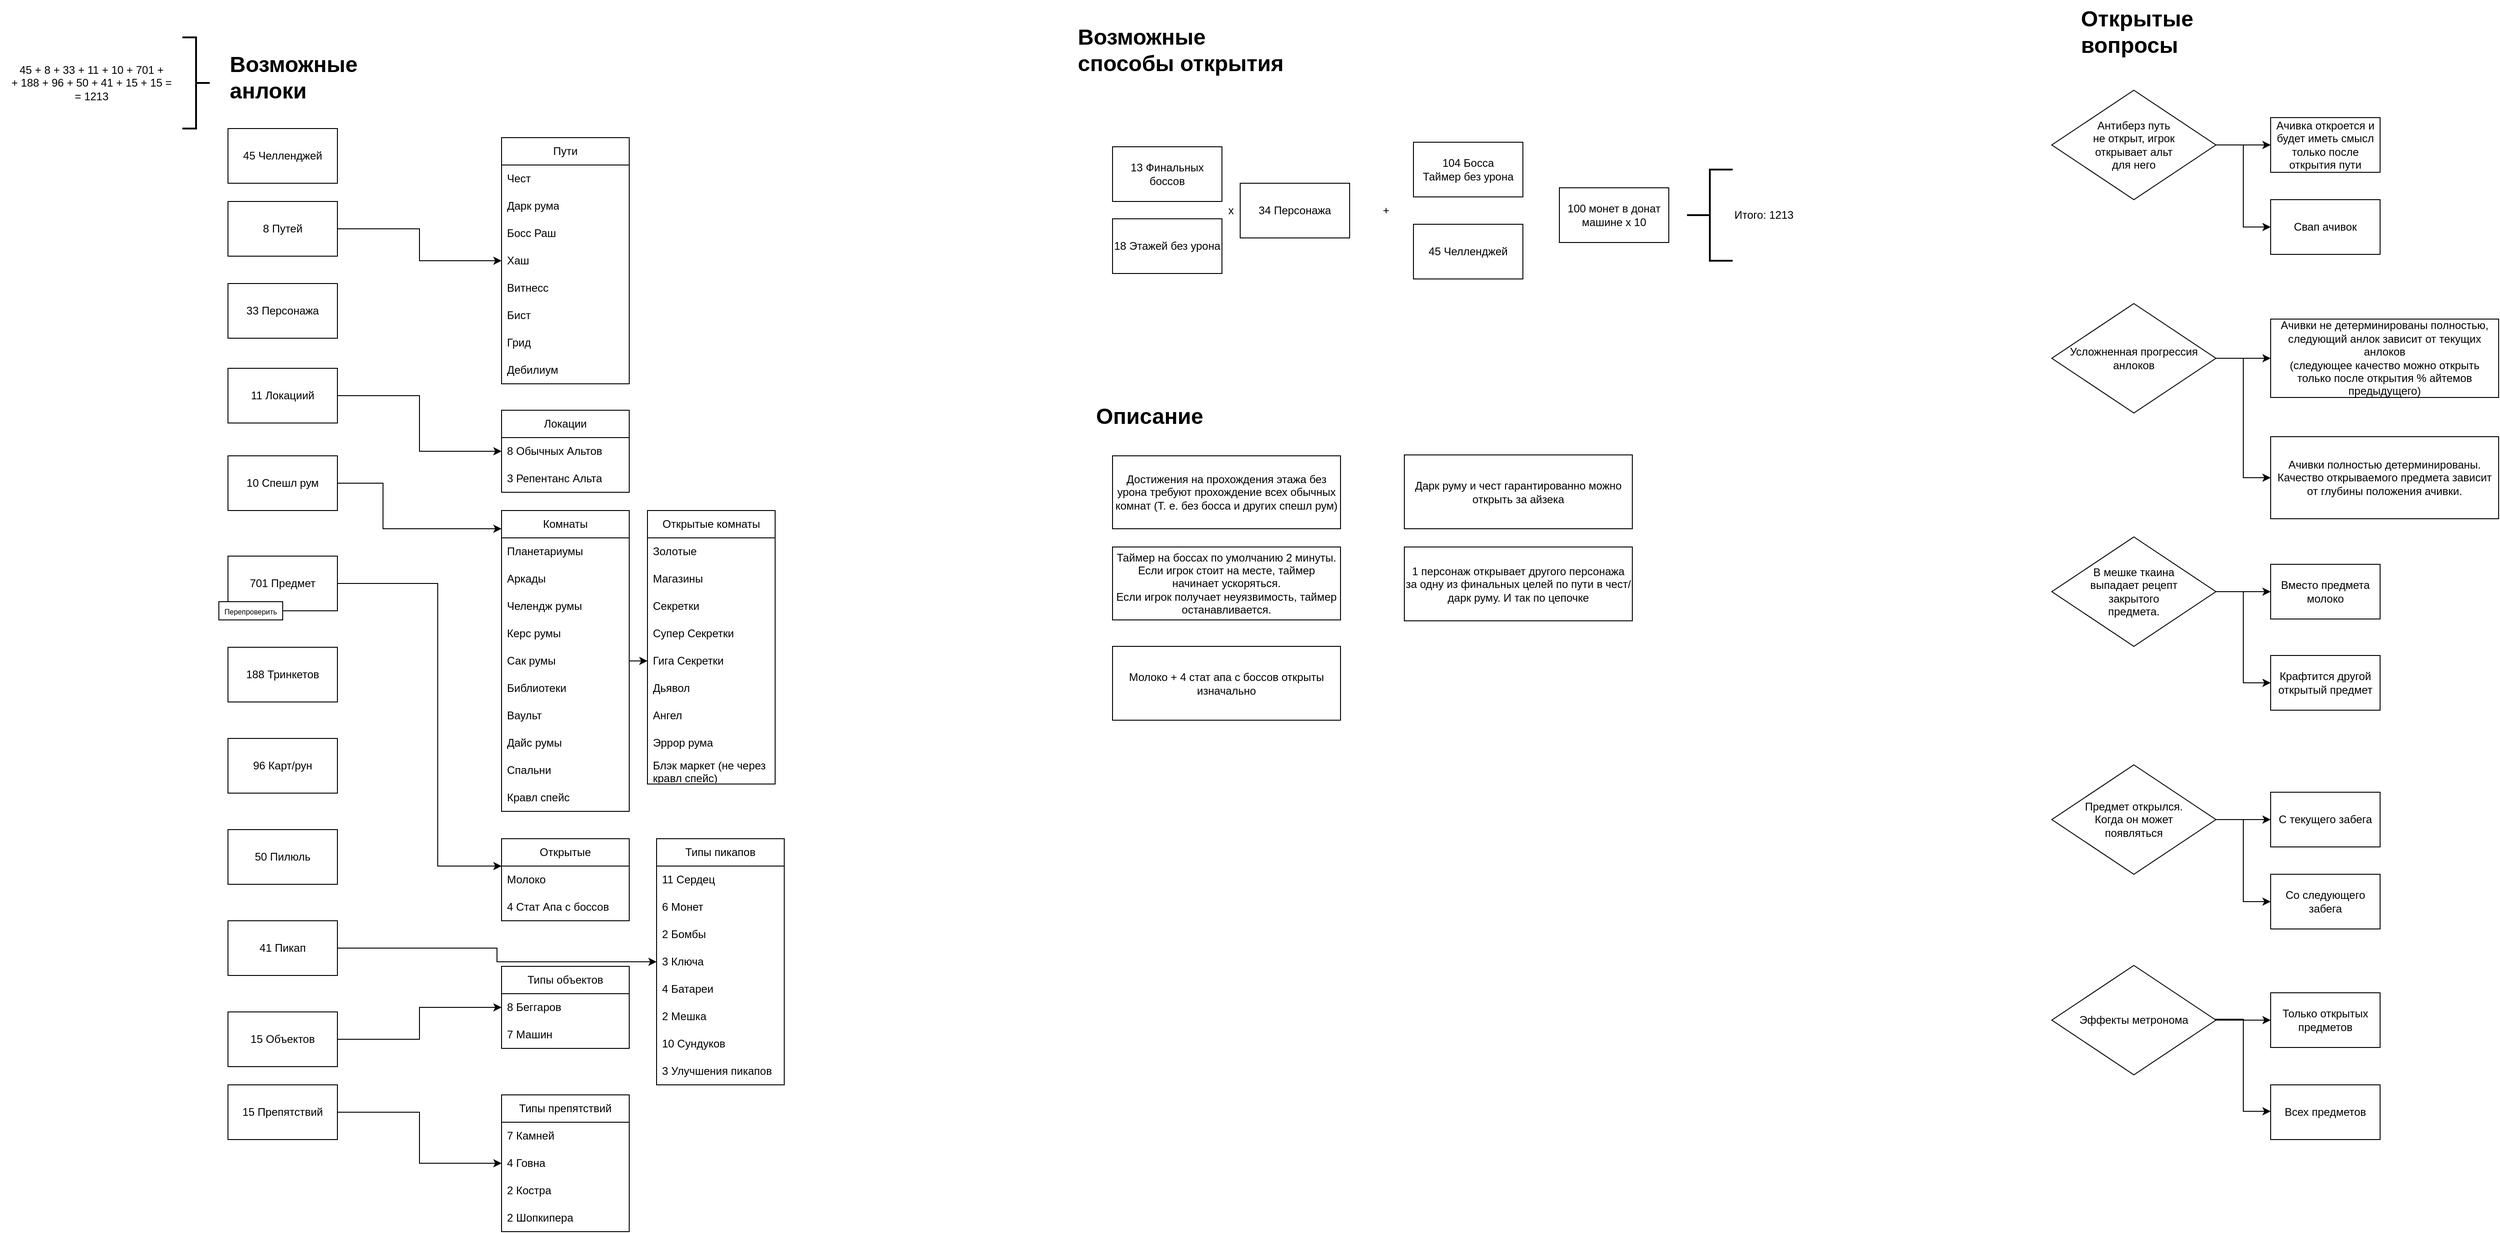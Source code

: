 <mxfile version="24.7.17">
  <diagram name="Страница — 1" id="jC4Sw3wV_JuoVrFF8j-P">
    <mxGraphModel dx="1579" dy="1068" grid="1" gridSize="10" guides="1" tooltips="1" connect="1" arrows="1" fold="1" page="1" pageScale="1" pageWidth="1169" pageHeight="827" math="0" shadow="0">
      <root>
        <mxCell id="0" />
        <mxCell id="1" parent="0" />
        <mxCell id="xxdJFJJsGSpilDP2c3m9-3" value="&lt;h1 style=&quot;margin-top: 0px;&quot;&gt;Возможные анлоки&lt;/h1&gt;" style="text;html=1;whiteSpace=wrap;overflow=hidden;rounded=0;" vertex="1" parent="1">
          <mxGeometry x="170" width="180" height="70" as="geometry" />
        </mxCell>
        <mxCell id="xxdJFJJsGSpilDP2c3m9-4" value="33 Персонажа" style="rounded=0;whiteSpace=wrap;html=1;" vertex="1" parent="1">
          <mxGeometry x="170" y="261" width="120" height="60" as="geometry" />
        </mxCell>
        <mxCell id="xxdJFJJsGSpilDP2c3m9-5" value="45 Челленджей" style="rounded=0;whiteSpace=wrap;html=1;" vertex="1" parent="1">
          <mxGeometry x="170" y="91" width="120" height="60" as="geometry" />
        </mxCell>
        <mxCell id="xxdJFJJsGSpilDP2c3m9-22" style="edgeStyle=orthogonalEdgeStyle;rounded=0;orthogonalLoop=1;jettySize=auto;html=1;" edge="1" parent="1" source="xxdJFJJsGSpilDP2c3m9-6" target="xxdJFJJsGSpilDP2c3m9-7">
          <mxGeometry relative="1" as="geometry" />
        </mxCell>
        <mxCell id="xxdJFJJsGSpilDP2c3m9-6" value="11 Локациий" style="rounded=0;whiteSpace=wrap;html=1;" vertex="1" parent="1">
          <mxGeometry x="170" y="354" width="120" height="60" as="geometry" />
        </mxCell>
        <mxCell id="xxdJFJJsGSpilDP2c3m9-7" value="Локации" style="swimlane;fontStyle=0;childLayout=stackLayout;horizontal=1;startSize=30;horizontalStack=0;resizeParent=1;resizeParentMax=0;resizeLast=0;collapsible=1;marginBottom=0;whiteSpace=wrap;html=1;" vertex="1" parent="1">
          <mxGeometry x="470" y="400" width="140" height="90" as="geometry" />
        </mxCell>
        <mxCell id="xxdJFJJsGSpilDP2c3m9-8" value="8 Обычных Альтов" style="text;strokeColor=none;fillColor=none;align=left;verticalAlign=middle;spacingLeft=4;spacingRight=4;overflow=hidden;points=[[0,0.5],[1,0.5]];portConstraint=eastwest;rotatable=0;whiteSpace=wrap;html=1;" vertex="1" parent="xxdJFJJsGSpilDP2c3m9-7">
          <mxGeometry y="30" width="140" height="30" as="geometry" />
        </mxCell>
        <mxCell id="xxdJFJJsGSpilDP2c3m9-10" value="3 Репентанс Альта" style="text;strokeColor=none;fillColor=none;align=left;verticalAlign=middle;spacingLeft=4;spacingRight=4;overflow=hidden;points=[[0,0.5],[1,0.5]];portConstraint=eastwest;rotatable=0;whiteSpace=wrap;html=1;" vertex="1" parent="xxdJFJJsGSpilDP2c3m9-7">
          <mxGeometry y="60" width="140" height="30" as="geometry" />
        </mxCell>
        <mxCell id="xxdJFJJsGSpilDP2c3m9-21" style="edgeStyle=orthogonalEdgeStyle;rounded=0;orthogonalLoop=1;jettySize=auto;html=1;" edge="1" parent="1" source="xxdJFJJsGSpilDP2c3m9-11" target="xxdJFJJsGSpilDP2c3m9-13">
          <mxGeometry relative="1" as="geometry" />
        </mxCell>
        <mxCell id="xxdJFJJsGSpilDP2c3m9-11" value="8 Путей" style="rounded=0;whiteSpace=wrap;html=1;" vertex="1" parent="1">
          <mxGeometry x="170" y="171" width="120" height="60" as="geometry" />
        </mxCell>
        <mxCell id="xxdJFJJsGSpilDP2c3m9-13" value="Пути" style="swimlane;fontStyle=0;childLayout=stackLayout;horizontal=1;startSize=30;horizontalStack=0;resizeParent=1;resizeParentMax=0;resizeLast=0;collapsible=1;marginBottom=0;whiteSpace=wrap;html=1;" vertex="1" parent="1">
          <mxGeometry x="470" y="101" width="140" height="270" as="geometry" />
        </mxCell>
        <mxCell id="xxdJFJJsGSpilDP2c3m9-18" value="Чест" style="text;strokeColor=none;fillColor=none;align=left;verticalAlign=middle;spacingLeft=4;spacingRight=4;overflow=hidden;points=[[0,0.5],[1,0.5]];portConstraint=eastwest;rotatable=0;whiteSpace=wrap;html=1;" vertex="1" parent="xxdJFJJsGSpilDP2c3m9-13">
          <mxGeometry y="30" width="140" height="30" as="geometry" />
        </mxCell>
        <mxCell id="xxdJFJJsGSpilDP2c3m9-23" value="Дарк рума" style="text;strokeColor=none;fillColor=none;align=left;verticalAlign=middle;spacingLeft=4;spacingRight=4;overflow=hidden;points=[[0,0.5],[1,0.5]];portConstraint=eastwest;rotatable=0;whiteSpace=wrap;html=1;" vertex="1" parent="xxdJFJJsGSpilDP2c3m9-13">
          <mxGeometry y="60" width="140" height="30" as="geometry" />
        </mxCell>
        <mxCell id="xxdJFJJsGSpilDP2c3m9-17" value="Босс Раш" style="text;strokeColor=none;fillColor=none;align=left;verticalAlign=middle;spacingLeft=4;spacingRight=4;overflow=hidden;points=[[0,0.5],[1,0.5]];portConstraint=eastwest;rotatable=0;whiteSpace=wrap;html=1;" vertex="1" parent="xxdJFJJsGSpilDP2c3m9-13">
          <mxGeometry y="90" width="140" height="30" as="geometry" />
        </mxCell>
        <mxCell id="xxdJFJJsGSpilDP2c3m9-16" value="Хаш" style="text;strokeColor=none;fillColor=none;align=left;verticalAlign=middle;spacingLeft=4;spacingRight=4;overflow=hidden;points=[[0,0.5],[1,0.5]];portConstraint=eastwest;rotatable=0;whiteSpace=wrap;html=1;" vertex="1" parent="xxdJFJJsGSpilDP2c3m9-13">
          <mxGeometry y="120" width="140" height="30" as="geometry" />
        </mxCell>
        <mxCell id="xxdJFJJsGSpilDP2c3m9-14" value="Витнесс" style="text;strokeColor=none;fillColor=none;align=left;verticalAlign=middle;spacingLeft=4;spacingRight=4;overflow=hidden;points=[[0,0.5],[1,0.5]];portConstraint=eastwest;rotatable=0;whiteSpace=wrap;html=1;" vertex="1" parent="xxdJFJJsGSpilDP2c3m9-13">
          <mxGeometry y="150" width="140" height="30" as="geometry" />
        </mxCell>
        <mxCell id="xxdJFJJsGSpilDP2c3m9-15" value="Бист" style="text;strokeColor=none;fillColor=none;align=left;verticalAlign=middle;spacingLeft=4;spacingRight=4;overflow=hidden;points=[[0,0.5],[1,0.5]];portConstraint=eastwest;rotatable=0;whiteSpace=wrap;html=1;" vertex="1" parent="xxdJFJJsGSpilDP2c3m9-13">
          <mxGeometry y="180" width="140" height="30" as="geometry" />
        </mxCell>
        <mxCell id="xxdJFJJsGSpilDP2c3m9-19" value="Грид" style="text;strokeColor=none;fillColor=none;align=left;verticalAlign=middle;spacingLeft=4;spacingRight=4;overflow=hidden;points=[[0,0.5],[1,0.5]];portConstraint=eastwest;rotatable=0;whiteSpace=wrap;html=1;" vertex="1" parent="xxdJFJJsGSpilDP2c3m9-13">
          <mxGeometry y="210" width="140" height="30" as="geometry" />
        </mxCell>
        <mxCell id="xxdJFJJsGSpilDP2c3m9-20" value="Дебилиум" style="text;strokeColor=none;fillColor=none;align=left;verticalAlign=middle;spacingLeft=4;spacingRight=4;overflow=hidden;points=[[0,0.5],[1,0.5]];portConstraint=eastwest;rotatable=0;whiteSpace=wrap;html=1;" vertex="1" parent="xxdJFJJsGSpilDP2c3m9-13">
          <mxGeometry y="240" width="140" height="30" as="geometry" />
        </mxCell>
        <mxCell id="xxdJFJJsGSpilDP2c3m9-24" value="&lt;h1 style=&quot;margin-top: 0px;&quot;&gt;Открытые вопросы&lt;/h1&gt;" style="text;html=1;whiteSpace=wrap;overflow=hidden;rounded=0;" vertex="1" parent="1">
          <mxGeometry x="2200" y="-50" width="180" height="70" as="geometry" />
        </mxCell>
        <mxCell id="xxdJFJJsGSpilDP2c3m9-28" style="edgeStyle=orthogonalEdgeStyle;rounded=0;orthogonalLoop=1;jettySize=auto;html=1;" edge="1" parent="1" source="xxdJFJJsGSpilDP2c3m9-25" target="xxdJFJJsGSpilDP2c3m9-27">
          <mxGeometry relative="1" as="geometry" />
        </mxCell>
        <mxCell id="xxdJFJJsGSpilDP2c3m9-29" style="edgeStyle=orthogonalEdgeStyle;rounded=0;orthogonalLoop=1;jettySize=auto;html=1;" edge="1" parent="1" source="xxdJFJJsGSpilDP2c3m9-25" target="xxdJFJJsGSpilDP2c3m9-26">
          <mxGeometry relative="1" as="geometry" />
        </mxCell>
        <mxCell id="xxdJFJJsGSpilDP2c3m9-25" value="Антиберз путь&lt;div&gt;не открыт, игрок&lt;/div&gt;&lt;div&gt;открывает альт&lt;/div&gt;&lt;div&gt;для него&lt;/div&gt;" style="rhombus;whiteSpace=wrap;html=1;" vertex="1" parent="1">
          <mxGeometry x="2170" y="49" width="180" height="120" as="geometry" />
        </mxCell>
        <mxCell id="xxdJFJJsGSpilDP2c3m9-26" value="Свап ачивок" style="rounded=0;whiteSpace=wrap;html=1;" vertex="1" parent="1">
          <mxGeometry x="2410" y="169" width="120" height="60" as="geometry" />
        </mxCell>
        <mxCell id="xxdJFJJsGSpilDP2c3m9-27" value="Ачивка откроется и будет иметь смысл только после открытия пути" style="rounded=0;whiteSpace=wrap;html=1;" vertex="1" parent="1">
          <mxGeometry x="2410" y="79" width="120" height="60" as="geometry" />
        </mxCell>
        <mxCell id="xxdJFJJsGSpilDP2c3m9-34" style="edgeStyle=orthogonalEdgeStyle;rounded=0;orthogonalLoop=1;jettySize=auto;html=1;" edge="1" parent="1" source="xxdJFJJsGSpilDP2c3m9-31" target="xxdJFJJsGSpilDP2c3m9-32">
          <mxGeometry relative="1" as="geometry" />
        </mxCell>
        <mxCell id="xxdJFJJsGSpilDP2c3m9-35" style="edgeStyle=orthogonalEdgeStyle;rounded=0;orthogonalLoop=1;jettySize=auto;html=1;exitX=1;exitY=0.5;exitDx=0;exitDy=0;" edge="1" parent="1" source="xxdJFJJsGSpilDP2c3m9-31" target="xxdJFJJsGSpilDP2c3m9-33">
          <mxGeometry relative="1" as="geometry">
            <Array as="points">
              <mxPoint x="2380" y="343" />
              <mxPoint x="2380" y="474" />
            </Array>
          </mxGeometry>
        </mxCell>
        <mxCell id="xxdJFJJsGSpilDP2c3m9-31" value="Усложненная прогрессия анлоков" style="rhombus;whiteSpace=wrap;html=1;" vertex="1" parent="1">
          <mxGeometry x="2170" y="283" width="180" height="120" as="geometry" />
        </mxCell>
        <mxCell id="xxdJFJJsGSpilDP2c3m9-32" value="Ачивки не детерминированы полностью, следующий анлок зависит от текущих анлоков&lt;br&gt;(следующее качество можно открыть только после открытия % айтемов предыдущего)" style="rounded=0;whiteSpace=wrap;html=1;" vertex="1" parent="1">
          <mxGeometry x="2410" y="300" width="250" height="86" as="geometry" />
        </mxCell>
        <mxCell id="xxdJFJJsGSpilDP2c3m9-33" value="Ачивки полностью детерминированы. Качество открываемого предмета зависит от глубины положения ачивки." style="rounded=0;whiteSpace=wrap;html=1;" vertex="1" parent="1">
          <mxGeometry x="2410" y="429" width="250" height="90" as="geometry" />
        </mxCell>
        <mxCell id="xxdJFJJsGSpilDP2c3m9-67" style="edgeStyle=orthogonalEdgeStyle;rounded=0;orthogonalLoop=1;jettySize=auto;html=1;" edge="1" parent="1" source="xxdJFJJsGSpilDP2c3m9-36" target="xxdJFJJsGSpilDP2c3m9-37">
          <mxGeometry relative="1" as="geometry">
            <Array as="points">
              <mxPoint x="340" y="480" />
              <mxPoint x="340" y="530" />
            </Array>
          </mxGeometry>
        </mxCell>
        <mxCell id="xxdJFJJsGSpilDP2c3m9-36" value="10 Спешл рум" style="rounded=0;whiteSpace=wrap;html=1;" vertex="1" parent="1">
          <mxGeometry x="170" y="450" width="120" height="60" as="geometry" />
        </mxCell>
        <mxCell id="xxdJFJJsGSpilDP2c3m9-148" style="edgeStyle=orthogonalEdgeStyle;rounded=0;orthogonalLoop=1;jettySize=auto;html=1;" edge="1" parent="1" source="xxdJFJJsGSpilDP2c3m9-37" target="xxdJFJJsGSpilDP2c3m9-56">
          <mxGeometry relative="1" as="geometry" />
        </mxCell>
        <mxCell id="xxdJFJJsGSpilDP2c3m9-37" value="Комнаты" style="swimlane;fontStyle=0;childLayout=stackLayout;horizontal=1;startSize=30;horizontalStack=0;resizeParent=1;resizeParentMax=0;resizeLast=0;collapsible=1;marginBottom=0;whiteSpace=wrap;html=1;" vertex="1" parent="1">
          <mxGeometry x="470" y="510" width="140" height="330" as="geometry" />
        </mxCell>
        <mxCell id="xxdJFJJsGSpilDP2c3m9-40" value="Планетариумы" style="text;strokeColor=none;fillColor=none;align=left;verticalAlign=middle;spacingLeft=4;spacingRight=4;overflow=hidden;points=[[0,0.5],[1,0.5]];portConstraint=eastwest;rotatable=0;whiteSpace=wrap;html=1;" vertex="1" parent="xxdJFJJsGSpilDP2c3m9-37">
          <mxGeometry y="30" width="140" height="30" as="geometry" />
        </mxCell>
        <mxCell id="xxdJFJJsGSpilDP2c3m9-50" value="Аркады" style="text;strokeColor=none;fillColor=none;align=left;verticalAlign=middle;spacingLeft=4;spacingRight=4;overflow=hidden;points=[[0,0.5],[1,0.5]];portConstraint=eastwest;rotatable=0;whiteSpace=wrap;html=1;" vertex="1" parent="xxdJFJJsGSpilDP2c3m9-37">
          <mxGeometry y="60" width="140" height="30" as="geometry" />
        </mxCell>
        <mxCell id="xxdJFJJsGSpilDP2c3m9-51" value="Челендж румы" style="text;strokeColor=none;fillColor=none;align=left;verticalAlign=middle;spacingLeft=4;spacingRight=4;overflow=hidden;points=[[0,0.5],[1,0.5]];portConstraint=eastwest;rotatable=0;whiteSpace=wrap;html=1;" vertex="1" parent="xxdJFJJsGSpilDP2c3m9-37">
          <mxGeometry y="90" width="140" height="30" as="geometry" />
        </mxCell>
        <mxCell id="xxdJFJJsGSpilDP2c3m9-52" value="Керс румы" style="text;strokeColor=none;fillColor=none;align=left;verticalAlign=middle;spacingLeft=4;spacingRight=4;overflow=hidden;points=[[0,0.5],[1,0.5]];portConstraint=eastwest;rotatable=0;whiteSpace=wrap;html=1;" vertex="1" parent="xxdJFJJsGSpilDP2c3m9-37">
          <mxGeometry y="120" width="140" height="30" as="geometry" />
        </mxCell>
        <mxCell id="xxdJFJJsGSpilDP2c3m9-53" value="Сак румы" style="text;strokeColor=none;fillColor=none;align=left;verticalAlign=middle;spacingLeft=4;spacingRight=4;overflow=hidden;points=[[0,0.5],[1,0.5]];portConstraint=eastwest;rotatable=0;whiteSpace=wrap;html=1;" vertex="1" parent="xxdJFJJsGSpilDP2c3m9-37">
          <mxGeometry y="150" width="140" height="30" as="geometry" />
        </mxCell>
        <mxCell id="xxdJFJJsGSpilDP2c3m9-57" value="Библиотеки" style="text;strokeColor=none;fillColor=none;align=left;verticalAlign=middle;spacingLeft=4;spacingRight=4;overflow=hidden;points=[[0,0.5],[1,0.5]];portConstraint=eastwest;rotatable=0;whiteSpace=wrap;html=1;" vertex="1" parent="xxdJFJJsGSpilDP2c3m9-37">
          <mxGeometry y="180" width="140" height="30" as="geometry" />
        </mxCell>
        <mxCell id="xxdJFJJsGSpilDP2c3m9-60" value="Ваульт" style="text;strokeColor=none;fillColor=none;align=left;verticalAlign=middle;spacingLeft=4;spacingRight=4;overflow=hidden;points=[[0,0.5],[1,0.5]];portConstraint=eastwest;rotatable=0;whiteSpace=wrap;html=1;" vertex="1" parent="xxdJFJJsGSpilDP2c3m9-37">
          <mxGeometry y="210" width="140" height="30" as="geometry" />
        </mxCell>
        <mxCell id="xxdJFJJsGSpilDP2c3m9-61" value="Дайс румы" style="text;strokeColor=none;fillColor=none;align=left;verticalAlign=middle;spacingLeft=4;spacingRight=4;overflow=hidden;points=[[0,0.5],[1,0.5]];portConstraint=eastwest;rotatable=0;whiteSpace=wrap;html=1;" vertex="1" parent="xxdJFJJsGSpilDP2c3m9-37">
          <mxGeometry y="240" width="140" height="30" as="geometry" />
        </mxCell>
        <mxCell id="xxdJFJJsGSpilDP2c3m9-62" value="Спальни" style="text;strokeColor=none;fillColor=none;align=left;verticalAlign=middle;spacingLeft=4;spacingRight=4;overflow=hidden;points=[[0,0.5],[1,0.5]];portConstraint=eastwest;rotatable=0;whiteSpace=wrap;html=1;" vertex="1" parent="xxdJFJJsGSpilDP2c3m9-37">
          <mxGeometry y="270" width="140" height="30" as="geometry" />
        </mxCell>
        <mxCell id="xxdJFJJsGSpilDP2c3m9-63" value="Кравл спейс" style="text;strokeColor=none;fillColor=none;align=left;verticalAlign=middle;spacingLeft=4;spacingRight=4;overflow=hidden;points=[[0,0.5],[1,0.5]];portConstraint=eastwest;rotatable=0;whiteSpace=wrap;html=1;" vertex="1" parent="xxdJFJJsGSpilDP2c3m9-37">
          <mxGeometry y="300" width="140" height="30" as="geometry" />
        </mxCell>
        <mxCell id="xxdJFJJsGSpilDP2c3m9-42" value="Открытые комнаты" style="swimlane;fontStyle=0;childLayout=stackLayout;horizontal=1;startSize=30;horizontalStack=0;resizeParent=1;resizeParentMax=0;resizeLast=0;collapsible=1;marginBottom=0;whiteSpace=wrap;html=1;" vertex="1" parent="1">
          <mxGeometry x="630" y="510" width="140" height="300" as="geometry" />
        </mxCell>
        <mxCell id="xxdJFJJsGSpilDP2c3m9-38" value="Золотые" style="text;strokeColor=none;fillColor=none;align=left;verticalAlign=middle;spacingLeft=4;spacingRight=4;overflow=hidden;points=[[0,0.5],[1,0.5]];portConstraint=eastwest;rotatable=0;whiteSpace=wrap;html=1;" vertex="1" parent="xxdJFJJsGSpilDP2c3m9-42">
          <mxGeometry y="30" width="140" height="30" as="geometry" />
        </mxCell>
        <mxCell id="xxdJFJJsGSpilDP2c3m9-39" value="Магазины" style="text;strokeColor=none;fillColor=none;align=left;verticalAlign=middle;spacingLeft=4;spacingRight=4;overflow=hidden;points=[[0,0.5],[1,0.5]];portConstraint=eastwest;rotatable=0;whiteSpace=wrap;html=1;" vertex="1" parent="xxdJFJJsGSpilDP2c3m9-42">
          <mxGeometry y="60" width="140" height="30" as="geometry" />
        </mxCell>
        <mxCell id="xxdJFJJsGSpilDP2c3m9-54" value="Секретки" style="text;strokeColor=none;fillColor=none;align=left;verticalAlign=middle;spacingLeft=4;spacingRight=4;overflow=hidden;points=[[0,0.5],[1,0.5]];portConstraint=eastwest;rotatable=0;whiteSpace=wrap;html=1;" vertex="1" parent="xxdJFJJsGSpilDP2c3m9-42">
          <mxGeometry y="90" width="140" height="30" as="geometry" />
        </mxCell>
        <mxCell id="xxdJFJJsGSpilDP2c3m9-55" value="Супер Секретки" style="text;strokeColor=none;fillColor=none;align=left;verticalAlign=middle;spacingLeft=4;spacingRight=4;overflow=hidden;points=[[0,0.5],[1,0.5]];portConstraint=eastwest;rotatable=0;whiteSpace=wrap;html=1;" vertex="1" parent="xxdJFJJsGSpilDP2c3m9-42">
          <mxGeometry y="120" width="140" height="30" as="geometry" />
        </mxCell>
        <mxCell id="xxdJFJJsGSpilDP2c3m9-56" value="Гига Секретки" style="text;strokeColor=none;fillColor=none;align=left;verticalAlign=middle;spacingLeft=4;spacingRight=4;overflow=hidden;points=[[0,0.5],[1,0.5]];portConstraint=eastwest;rotatable=0;whiteSpace=wrap;html=1;" vertex="1" parent="xxdJFJJsGSpilDP2c3m9-42">
          <mxGeometry y="150" width="140" height="30" as="geometry" />
        </mxCell>
        <mxCell id="xxdJFJJsGSpilDP2c3m9-58" value="Дьявол" style="text;strokeColor=none;fillColor=none;align=left;verticalAlign=middle;spacingLeft=4;spacingRight=4;overflow=hidden;points=[[0,0.5],[1,0.5]];portConstraint=eastwest;rotatable=0;whiteSpace=wrap;html=1;" vertex="1" parent="xxdJFJJsGSpilDP2c3m9-42">
          <mxGeometry y="180" width="140" height="30" as="geometry" />
        </mxCell>
        <mxCell id="xxdJFJJsGSpilDP2c3m9-59" value="Ангел" style="text;strokeColor=none;fillColor=none;align=left;verticalAlign=middle;spacingLeft=4;spacingRight=4;overflow=hidden;points=[[0,0.5],[1,0.5]];portConstraint=eastwest;rotatable=0;whiteSpace=wrap;html=1;" vertex="1" parent="xxdJFJJsGSpilDP2c3m9-42">
          <mxGeometry y="210" width="140" height="30" as="geometry" />
        </mxCell>
        <mxCell id="xxdJFJJsGSpilDP2c3m9-64" value="Эррор рума" style="text;strokeColor=none;fillColor=none;align=left;verticalAlign=middle;spacingLeft=4;spacingRight=4;overflow=hidden;points=[[0,0.5],[1,0.5]];portConstraint=eastwest;rotatable=0;whiteSpace=wrap;html=1;" vertex="1" parent="xxdJFJJsGSpilDP2c3m9-42">
          <mxGeometry y="240" width="140" height="30" as="geometry" />
        </mxCell>
        <mxCell id="xxdJFJJsGSpilDP2c3m9-65" value="Блэк маркет (не через кравл спейс)" style="text;strokeColor=none;fillColor=none;align=left;verticalAlign=middle;spacingLeft=4;spacingRight=4;overflow=hidden;points=[[0,0.5],[1,0.5]];portConstraint=eastwest;rotatable=0;whiteSpace=wrap;html=1;" vertex="1" parent="xxdJFJJsGSpilDP2c3m9-42">
          <mxGeometry y="270" width="140" height="30" as="geometry" />
        </mxCell>
        <mxCell id="xxdJFJJsGSpilDP2c3m9-72" style="edgeStyle=orthogonalEdgeStyle;rounded=0;orthogonalLoop=1;jettySize=auto;html=1;" edge="1" parent="1" source="xxdJFJJsGSpilDP2c3m9-68" target="xxdJFJJsGSpilDP2c3m9-70">
          <mxGeometry relative="1" as="geometry" />
        </mxCell>
        <mxCell id="xxdJFJJsGSpilDP2c3m9-73" style="edgeStyle=orthogonalEdgeStyle;rounded=0;orthogonalLoop=1;jettySize=auto;html=1;exitX=1;exitY=0.5;exitDx=0;exitDy=0;" edge="1" parent="1" source="xxdJFJJsGSpilDP2c3m9-68" target="xxdJFJJsGSpilDP2c3m9-71">
          <mxGeometry relative="1" as="geometry">
            <Array as="points">
              <mxPoint x="2380" y="599" />
              <mxPoint x="2380" y="699" />
            </Array>
          </mxGeometry>
        </mxCell>
        <mxCell id="xxdJFJJsGSpilDP2c3m9-68" value="В мешке ткаина&lt;div&gt;выпадает рецепт&lt;/div&gt;&lt;div&gt;закрытого&lt;/div&gt;&lt;div&gt;предмета.&lt;/div&gt;" style="rhombus;whiteSpace=wrap;html=1;" vertex="1" parent="1">
          <mxGeometry x="2170" y="539" width="180" height="120" as="geometry" />
        </mxCell>
        <mxCell id="xxdJFJJsGSpilDP2c3m9-70" value="Вместо предмета молоко" style="rounded=0;whiteSpace=wrap;html=1;" vertex="1" parent="1">
          <mxGeometry x="2410" y="569" width="120" height="60" as="geometry" />
        </mxCell>
        <mxCell id="xxdJFJJsGSpilDP2c3m9-71" value="Крафтится другой открытый предмет" style="rounded=0;whiteSpace=wrap;html=1;" vertex="1" parent="1">
          <mxGeometry x="2410" y="669" width="120" height="60" as="geometry" />
        </mxCell>
        <mxCell id="xxdJFJJsGSpilDP2c3m9-91" style="edgeStyle=orthogonalEdgeStyle;rounded=0;orthogonalLoop=1;jettySize=auto;html=1;" edge="1" parent="1" source="xxdJFJJsGSpilDP2c3m9-74" target="xxdJFJJsGSpilDP2c3m9-75">
          <mxGeometry relative="1" as="geometry">
            <Array as="points">
              <mxPoint x="400" y="590" />
              <mxPoint x="400" y="900" />
            </Array>
          </mxGeometry>
        </mxCell>
        <mxCell id="xxdJFJJsGSpilDP2c3m9-74" value="701 Предмет" style="rounded=0;whiteSpace=wrap;html=1;" vertex="1" parent="1">
          <mxGeometry x="170" y="560" width="120" height="60" as="geometry" />
        </mxCell>
        <mxCell id="xxdJFJJsGSpilDP2c3m9-75" value="Открытые" style="swimlane;fontStyle=0;childLayout=stackLayout;horizontal=1;startSize=30;horizontalStack=0;resizeParent=1;resizeParentMax=0;resizeLast=0;collapsible=1;marginBottom=0;whiteSpace=wrap;html=1;" vertex="1" parent="1">
          <mxGeometry x="470" y="870" width="140" height="90" as="geometry" />
        </mxCell>
        <mxCell id="xxdJFJJsGSpilDP2c3m9-76" value="Молоко" style="text;strokeColor=none;fillColor=none;align=left;verticalAlign=middle;spacingLeft=4;spacingRight=4;overflow=hidden;points=[[0,0.5],[1,0.5]];portConstraint=eastwest;rotatable=0;whiteSpace=wrap;html=1;" vertex="1" parent="xxdJFJJsGSpilDP2c3m9-75">
          <mxGeometry y="30" width="140" height="30" as="geometry" />
        </mxCell>
        <mxCell id="xxdJFJJsGSpilDP2c3m9-77" value="4 Стат Апа с боссов" style="text;strokeColor=none;fillColor=none;align=left;verticalAlign=middle;spacingLeft=4;spacingRight=4;overflow=hidden;points=[[0,0.5],[1,0.5]];portConstraint=eastwest;rotatable=0;whiteSpace=wrap;html=1;" vertex="1" parent="xxdJFJJsGSpilDP2c3m9-75">
          <mxGeometry y="60" width="140" height="30" as="geometry" />
        </mxCell>
        <mxCell id="xxdJFJJsGSpilDP2c3m9-82" style="edgeStyle=orthogonalEdgeStyle;rounded=0;orthogonalLoop=1;jettySize=auto;html=1;exitX=1;exitY=0.5;exitDx=0;exitDy=0;" edge="1" parent="1" source="xxdJFJJsGSpilDP2c3m9-79" target="xxdJFJJsGSpilDP2c3m9-80">
          <mxGeometry relative="1" as="geometry" />
        </mxCell>
        <mxCell id="xxdJFJJsGSpilDP2c3m9-83" style="edgeStyle=orthogonalEdgeStyle;rounded=0;orthogonalLoop=1;jettySize=auto;html=1;exitX=1;exitY=0.5;exitDx=0;exitDy=0;" edge="1" parent="1" source="xxdJFJJsGSpilDP2c3m9-79" target="xxdJFJJsGSpilDP2c3m9-81">
          <mxGeometry relative="1" as="geometry" />
        </mxCell>
        <mxCell id="xxdJFJJsGSpilDP2c3m9-79" value="Предмет открылся.&lt;div&gt;Когда он может&lt;/div&gt;&lt;div&gt;появляться&lt;/div&gt;" style="rhombus;whiteSpace=wrap;html=1;" vertex="1" parent="1">
          <mxGeometry x="2170" y="789" width="180" height="120" as="geometry" />
        </mxCell>
        <mxCell id="xxdJFJJsGSpilDP2c3m9-80" value="С текущего забега" style="rounded=0;whiteSpace=wrap;html=1;" vertex="1" parent="1">
          <mxGeometry x="2410" y="819" width="120" height="60" as="geometry" />
        </mxCell>
        <mxCell id="xxdJFJJsGSpilDP2c3m9-81" value="Со следующего забега" style="rounded=0;whiteSpace=wrap;html=1;" vertex="1" parent="1">
          <mxGeometry x="2410" y="909" width="120" height="60" as="geometry" />
        </mxCell>
        <mxCell id="xxdJFJJsGSpilDP2c3m9-89" style="edgeStyle=orthogonalEdgeStyle;rounded=0;orthogonalLoop=1;jettySize=auto;html=1;exitX=1;exitY=0.5;exitDx=0;exitDy=0;" edge="1" parent="1" source="xxdJFJJsGSpilDP2c3m9-86" target="xxdJFJJsGSpilDP2c3m9-87">
          <mxGeometry relative="1" as="geometry" />
        </mxCell>
        <mxCell id="xxdJFJJsGSpilDP2c3m9-90" style="edgeStyle=orthogonalEdgeStyle;rounded=0;orthogonalLoop=1;jettySize=auto;html=1;" edge="1" parent="1" source="xxdJFJJsGSpilDP2c3m9-86" target="xxdJFJJsGSpilDP2c3m9-88">
          <mxGeometry relative="1" as="geometry">
            <mxPoint x="2370" y="1068" as="sourcePoint" />
            <mxPoint x="2430" y="1169.0" as="targetPoint" />
            <Array as="points">
              <mxPoint x="2380" y="1068" />
              <mxPoint x="2380" y="1169" />
            </Array>
          </mxGeometry>
        </mxCell>
        <mxCell id="xxdJFJJsGSpilDP2c3m9-86" value="Эффекты метронома" style="rhombus;whiteSpace=wrap;html=1;" vertex="1" parent="1">
          <mxGeometry x="2170" y="1009" width="180" height="120" as="geometry" />
        </mxCell>
        <mxCell id="xxdJFJJsGSpilDP2c3m9-87" value="Только открытых предметов" style="rounded=0;whiteSpace=wrap;html=1;" vertex="1" parent="1">
          <mxGeometry x="2410" y="1039" width="120" height="60" as="geometry" />
        </mxCell>
        <mxCell id="xxdJFJJsGSpilDP2c3m9-88" value="Всех предметов" style="rounded=0;whiteSpace=wrap;html=1;" vertex="1" parent="1">
          <mxGeometry x="2410" y="1140" width="120" height="60" as="geometry" />
        </mxCell>
        <mxCell id="xxdJFJJsGSpilDP2c3m9-92" value="188 Тринкетов" style="rounded=0;whiteSpace=wrap;html=1;" vertex="1" parent="1">
          <mxGeometry x="170" y="660" width="120" height="60" as="geometry" />
        </mxCell>
        <mxCell id="xxdJFJJsGSpilDP2c3m9-93" value="96 Карт/рун" style="rounded=0;whiteSpace=wrap;html=1;" vertex="1" parent="1">
          <mxGeometry x="170" y="760" width="120" height="60" as="geometry" />
        </mxCell>
        <mxCell id="xxdJFJJsGSpilDP2c3m9-94" value="50 Пилюль" style="rounded=0;whiteSpace=wrap;html=1;" vertex="1" parent="1">
          <mxGeometry x="170" y="860" width="120" height="60" as="geometry" />
        </mxCell>
        <mxCell id="xxdJFJJsGSpilDP2c3m9-109" style="edgeStyle=orthogonalEdgeStyle;rounded=0;orthogonalLoop=1;jettySize=auto;html=1;" edge="1" parent="1" source="xxdJFJJsGSpilDP2c3m9-95" target="xxdJFJJsGSpilDP2c3m9-96">
          <mxGeometry relative="1" as="geometry" />
        </mxCell>
        <mxCell id="xxdJFJJsGSpilDP2c3m9-95" value="41 Пикап" style="rounded=0;whiteSpace=wrap;html=1;" vertex="1" parent="1">
          <mxGeometry x="170" y="960" width="120" height="60" as="geometry" />
        </mxCell>
        <mxCell id="xxdJFJJsGSpilDP2c3m9-96" value="Типы пикапов" style="swimlane;fontStyle=0;childLayout=stackLayout;horizontal=1;startSize=30;horizontalStack=0;resizeParent=1;resizeParentMax=0;resizeLast=0;collapsible=1;marginBottom=0;whiteSpace=wrap;html=1;" vertex="1" parent="1">
          <mxGeometry x="640" y="870" width="140" height="270" as="geometry" />
        </mxCell>
        <mxCell id="xxdJFJJsGSpilDP2c3m9-97" value="11 Сердец" style="text;strokeColor=none;fillColor=none;align=left;verticalAlign=middle;spacingLeft=4;spacingRight=4;overflow=hidden;points=[[0,0.5],[1,0.5]];portConstraint=eastwest;rotatable=0;whiteSpace=wrap;html=1;" vertex="1" parent="xxdJFJJsGSpilDP2c3m9-96">
          <mxGeometry y="30" width="140" height="30" as="geometry" />
        </mxCell>
        <mxCell id="xxdJFJJsGSpilDP2c3m9-98" value="6 Монет" style="text;strokeColor=none;fillColor=none;align=left;verticalAlign=middle;spacingLeft=4;spacingRight=4;overflow=hidden;points=[[0,0.5],[1,0.5]];portConstraint=eastwest;rotatable=0;whiteSpace=wrap;html=1;" vertex="1" parent="xxdJFJJsGSpilDP2c3m9-96">
          <mxGeometry y="60" width="140" height="30" as="geometry" />
        </mxCell>
        <mxCell id="xxdJFJJsGSpilDP2c3m9-99" value="2 Бомбы" style="text;strokeColor=none;fillColor=none;align=left;verticalAlign=middle;spacingLeft=4;spacingRight=4;overflow=hidden;points=[[0,0.5],[1,0.5]];portConstraint=eastwest;rotatable=0;whiteSpace=wrap;html=1;" vertex="1" parent="xxdJFJJsGSpilDP2c3m9-96">
          <mxGeometry y="90" width="140" height="30" as="geometry" />
        </mxCell>
        <mxCell id="xxdJFJJsGSpilDP2c3m9-103" value="3 Ключа" style="text;strokeColor=none;fillColor=none;align=left;verticalAlign=middle;spacingLeft=4;spacingRight=4;overflow=hidden;points=[[0,0.5],[1,0.5]];portConstraint=eastwest;rotatable=0;whiteSpace=wrap;html=1;" vertex="1" parent="xxdJFJJsGSpilDP2c3m9-96">
          <mxGeometry y="120" width="140" height="30" as="geometry" />
        </mxCell>
        <mxCell id="xxdJFJJsGSpilDP2c3m9-104" value="4 Батареи" style="text;strokeColor=none;fillColor=none;align=left;verticalAlign=middle;spacingLeft=4;spacingRight=4;overflow=hidden;points=[[0,0.5],[1,0.5]];portConstraint=eastwest;rotatable=0;whiteSpace=wrap;html=1;" vertex="1" parent="xxdJFJJsGSpilDP2c3m9-96">
          <mxGeometry y="150" width="140" height="30" as="geometry" />
        </mxCell>
        <mxCell id="xxdJFJJsGSpilDP2c3m9-108" value="2 Мешка" style="text;strokeColor=none;fillColor=none;align=left;verticalAlign=middle;spacingLeft=4;spacingRight=4;overflow=hidden;points=[[0,0.5],[1,0.5]];portConstraint=eastwest;rotatable=0;whiteSpace=wrap;html=1;" vertex="1" parent="xxdJFJJsGSpilDP2c3m9-96">
          <mxGeometry y="180" width="140" height="30" as="geometry" />
        </mxCell>
        <mxCell id="xxdJFJJsGSpilDP2c3m9-110" value="10 Сундуков" style="text;strokeColor=none;fillColor=none;align=left;verticalAlign=middle;spacingLeft=4;spacingRight=4;overflow=hidden;points=[[0,0.5],[1,0.5]];portConstraint=eastwest;rotatable=0;whiteSpace=wrap;html=1;" vertex="1" parent="xxdJFJJsGSpilDP2c3m9-96">
          <mxGeometry y="210" width="140" height="30" as="geometry" />
        </mxCell>
        <mxCell id="xxdJFJJsGSpilDP2c3m9-126" value="3 Улучшения пикапов" style="text;strokeColor=none;fillColor=none;align=left;verticalAlign=middle;spacingLeft=4;spacingRight=4;overflow=hidden;points=[[0,0.5],[1,0.5]];portConstraint=eastwest;rotatable=0;whiteSpace=wrap;html=1;" vertex="1" parent="xxdJFJJsGSpilDP2c3m9-96">
          <mxGeometry y="240" width="140" height="30" as="geometry" />
        </mxCell>
        <mxCell id="xxdJFJJsGSpilDP2c3m9-102" value="&lt;font style=&quot;font-size: 8px;&quot;&gt;Перепроверить&lt;/font&gt;" style="rounded=0;whiteSpace=wrap;html=1;" vertex="1" parent="1">
          <mxGeometry x="160" y="610" width="70" height="20" as="geometry" />
        </mxCell>
        <mxCell id="xxdJFJJsGSpilDP2c3m9-117" style="edgeStyle=orthogonalEdgeStyle;rounded=0;orthogonalLoop=1;jettySize=auto;html=1;exitX=1;exitY=0.5;exitDx=0;exitDy=0;" edge="1" parent="1" source="xxdJFJJsGSpilDP2c3m9-111" target="xxdJFJJsGSpilDP2c3m9-113">
          <mxGeometry relative="1" as="geometry" />
        </mxCell>
        <mxCell id="xxdJFJJsGSpilDP2c3m9-111" value="15 Объектов" style="rounded=0;whiteSpace=wrap;html=1;" vertex="1" parent="1">
          <mxGeometry x="170" y="1060" width="120" height="60" as="geometry" />
        </mxCell>
        <mxCell id="xxdJFJJsGSpilDP2c3m9-113" value="Типы объектов" style="swimlane;fontStyle=0;childLayout=stackLayout;horizontal=1;startSize=30;horizontalStack=0;resizeParent=1;resizeParentMax=0;resizeLast=0;collapsible=1;marginBottom=0;whiteSpace=wrap;html=1;" vertex="1" parent="1">
          <mxGeometry x="470" y="1010" width="140" height="90" as="geometry" />
        </mxCell>
        <mxCell id="xxdJFJJsGSpilDP2c3m9-114" value="8 Беггаров" style="text;strokeColor=none;fillColor=none;align=left;verticalAlign=middle;spacingLeft=4;spacingRight=4;overflow=hidden;points=[[0,0.5],[1,0.5]];portConstraint=eastwest;rotatable=0;whiteSpace=wrap;html=1;" vertex="1" parent="xxdJFJJsGSpilDP2c3m9-113">
          <mxGeometry y="30" width="140" height="30" as="geometry" />
        </mxCell>
        <mxCell id="xxdJFJJsGSpilDP2c3m9-115" value="7 Машин" style="text;strokeColor=none;fillColor=none;align=left;verticalAlign=middle;spacingLeft=4;spacingRight=4;overflow=hidden;points=[[0,0.5],[1,0.5]];portConstraint=eastwest;rotatable=0;whiteSpace=wrap;html=1;" vertex="1" parent="xxdJFJJsGSpilDP2c3m9-113">
          <mxGeometry y="60" width="140" height="30" as="geometry" />
        </mxCell>
        <mxCell id="xxdJFJJsGSpilDP2c3m9-124" style="edgeStyle=orthogonalEdgeStyle;rounded=0;orthogonalLoop=1;jettySize=auto;html=1;exitX=1;exitY=0.5;exitDx=0;exitDy=0;" edge="1" parent="1" source="xxdJFJJsGSpilDP2c3m9-118" target="xxdJFJJsGSpilDP2c3m9-119">
          <mxGeometry relative="1" as="geometry" />
        </mxCell>
        <mxCell id="xxdJFJJsGSpilDP2c3m9-118" value="15 Препятствий" style="rounded=0;whiteSpace=wrap;html=1;" vertex="1" parent="1">
          <mxGeometry x="170" y="1140" width="120" height="60" as="geometry" />
        </mxCell>
        <mxCell id="xxdJFJJsGSpilDP2c3m9-119" value="Типы препятствий" style="swimlane;fontStyle=0;childLayout=stackLayout;horizontal=1;startSize=30;horizontalStack=0;resizeParent=1;resizeParentMax=0;resizeLast=0;collapsible=1;marginBottom=0;whiteSpace=wrap;html=1;" vertex="1" parent="1">
          <mxGeometry x="470" y="1151" width="140" height="150" as="geometry" />
        </mxCell>
        <mxCell id="xxdJFJJsGSpilDP2c3m9-120" value="7 Камней" style="text;strokeColor=none;fillColor=none;align=left;verticalAlign=middle;spacingLeft=4;spacingRight=4;overflow=hidden;points=[[0,0.5],[1,0.5]];portConstraint=eastwest;rotatable=0;whiteSpace=wrap;html=1;" vertex="1" parent="xxdJFJJsGSpilDP2c3m9-119">
          <mxGeometry y="30" width="140" height="30" as="geometry" />
        </mxCell>
        <mxCell id="xxdJFJJsGSpilDP2c3m9-121" value="4 Говна" style="text;strokeColor=none;fillColor=none;align=left;verticalAlign=middle;spacingLeft=4;spacingRight=4;overflow=hidden;points=[[0,0.5],[1,0.5]];portConstraint=eastwest;rotatable=0;whiteSpace=wrap;html=1;" vertex="1" parent="xxdJFJJsGSpilDP2c3m9-119">
          <mxGeometry y="60" width="140" height="30" as="geometry" />
        </mxCell>
        <mxCell id="xxdJFJJsGSpilDP2c3m9-122" value="2 Костра" style="text;strokeColor=none;fillColor=none;align=left;verticalAlign=middle;spacingLeft=4;spacingRight=4;overflow=hidden;points=[[0,0.5],[1,0.5]];portConstraint=eastwest;rotatable=0;whiteSpace=wrap;html=1;" vertex="1" parent="xxdJFJJsGSpilDP2c3m9-119">
          <mxGeometry y="90" width="140" height="30" as="geometry" />
        </mxCell>
        <mxCell id="xxdJFJJsGSpilDP2c3m9-123" value="2 Шопкипера" style="text;strokeColor=none;fillColor=none;align=left;verticalAlign=middle;spacingLeft=4;spacingRight=4;overflow=hidden;points=[[0,0.5],[1,0.5]];portConstraint=eastwest;rotatable=0;whiteSpace=wrap;html=1;" vertex="1" parent="xxdJFJJsGSpilDP2c3m9-119">
          <mxGeometry y="120" width="140" height="30" as="geometry" />
        </mxCell>
        <mxCell id="xxdJFJJsGSpilDP2c3m9-127" value="" style="strokeWidth=2;html=1;shape=mxgraph.flowchart.annotation_2;align=left;labelPosition=right;pointerEvents=1;flipH=1;" vertex="1" parent="1">
          <mxGeometry x="120" y="-9" width="30" height="100" as="geometry" />
        </mxCell>
        <mxCell id="xxdJFJJsGSpilDP2c3m9-128" value="45 + 8 + 33 + 11 + 10 + 701 + &lt;br&gt;+ 188 + 96 + 50 + 41 + 15 + 15 =&lt;div&gt;= 1213&lt;/div&gt;" style="text;html=1;align=center;verticalAlign=middle;resizable=0;points=[];autosize=1;strokeColor=none;fillColor=none;" vertex="1" parent="1">
          <mxGeometry x="-80" y="11" width="200" height="60" as="geometry" />
        </mxCell>
        <mxCell id="xxdJFJJsGSpilDP2c3m9-129" value="&lt;h1 style=&quot;margin-top: 0px;&quot;&gt;Возможные способы открытия&lt;/h1&gt;" style="text;html=1;whiteSpace=wrap;overflow=hidden;rounded=0;" vertex="1" parent="1">
          <mxGeometry x="1100" y="-30" width="250" height="79" as="geometry" />
        </mxCell>
        <mxCell id="xxdJFJJsGSpilDP2c3m9-130" value="34 Персонажа" style="rounded=0;whiteSpace=wrap;html=1;" vertex="1" parent="1">
          <mxGeometry x="1280" y="151" width="120" height="60" as="geometry" />
        </mxCell>
        <mxCell id="xxdJFJJsGSpilDP2c3m9-131" value="13 Финальных боссов" style="rounded=0;whiteSpace=wrap;html=1;" vertex="1" parent="1">
          <mxGeometry x="1140" y="111" width="120" height="60" as="geometry" />
        </mxCell>
        <mxCell id="xxdJFJJsGSpilDP2c3m9-132" value="x" style="text;html=1;align=center;verticalAlign=middle;whiteSpace=wrap;rounded=0;" vertex="1" parent="1">
          <mxGeometry x="1240" y="166" width="60" height="30" as="geometry" />
        </mxCell>
        <mxCell id="xxdJFJJsGSpilDP2c3m9-135" value="18 Этажей без урона" style="rounded=0;whiteSpace=wrap;html=1;" vertex="1" parent="1">
          <mxGeometry x="1140" y="190" width="120" height="60" as="geometry" />
        </mxCell>
        <mxCell id="xxdJFJJsGSpilDP2c3m9-136" value="104 Босса&lt;div&gt;Таймер без урона&lt;/div&gt;" style="rounded=0;whiteSpace=wrap;html=1;" vertex="1" parent="1">
          <mxGeometry x="1470" y="106" width="120" height="60" as="geometry" />
        </mxCell>
        <mxCell id="xxdJFJJsGSpilDP2c3m9-137" value="45 Челленджей" style="rounded=0;whiteSpace=wrap;html=1;" vertex="1" parent="1">
          <mxGeometry x="1470" y="196" width="120" height="60" as="geometry" />
        </mxCell>
        <mxCell id="xxdJFJJsGSpilDP2c3m9-138" value="Итого:&amp;nbsp;1213" style="strokeWidth=2;html=1;shape=mxgraph.flowchart.annotation_2;align=left;labelPosition=right;pointerEvents=1;" vertex="1" parent="1">
          <mxGeometry x="1770" y="136" width="50" height="100" as="geometry" />
        </mxCell>
        <mxCell id="xxdJFJJsGSpilDP2c3m9-140" value="100 монет в донат машине x 10" style="rounded=0;whiteSpace=wrap;html=1;" vertex="1" parent="1">
          <mxGeometry x="1630" y="156" width="120" height="60" as="geometry" />
        </mxCell>
        <mxCell id="xxdJFJJsGSpilDP2c3m9-141" value="+" style="text;html=1;align=center;verticalAlign=middle;whiteSpace=wrap;rounded=0;" vertex="1" parent="1">
          <mxGeometry x="1410" y="166" width="60" height="30" as="geometry" />
        </mxCell>
        <mxCell id="xxdJFJJsGSpilDP2c3m9-142" value="&lt;h1 style=&quot;margin-top: 0px;&quot;&gt;Описание&lt;/h1&gt;" style="text;html=1;whiteSpace=wrap;overflow=hidden;rounded=0;" vertex="1" parent="1">
          <mxGeometry x="1120" y="386" width="250" height="79" as="geometry" />
        </mxCell>
        <mxCell id="xxdJFJJsGSpilDP2c3m9-143" value="Достижения на прохождения этажа без урона требуют прохождение всех обычных комнат (Т. е. без босса и других спешл рум)" style="rounded=0;whiteSpace=wrap;html=1;" vertex="1" parent="1">
          <mxGeometry x="1140" y="450" width="250" height="80" as="geometry" />
        </mxCell>
        <mxCell id="xxdJFJJsGSpilDP2c3m9-144" value="Таймер на боссах по умолчанию 2 минуты.&lt;div&gt;Если игрок стоит на месте, таймер начинает ускоряться.&lt;br&gt;Если игрок получает неуязвимость, таймер останавливается.&lt;/div&gt;" style="rounded=0;whiteSpace=wrap;html=1;" vertex="1" parent="1">
          <mxGeometry x="1140" y="550" width="250" height="80" as="geometry" />
        </mxCell>
        <mxCell id="xxdJFJJsGSpilDP2c3m9-145" value="Дарк руму и чест гарантированно можно открыть за айзека" style="rounded=0;whiteSpace=wrap;html=1;" vertex="1" parent="1">
          <mxGeometry x="1460" y="449" width="250" height="81" as="geometry" />
        </mxCell>
        <mxCell id="xxdJFJJsGSpilDP2c3m9-146" value="1 персонаж открывает другого персонажа за одну из финальных целей по пути в чест/дарк руму. И так по цепочке" style="rounded=0;whiteSpace=wrap;html=1;" vertex="1" parent="1">
          <mxGeometry x="1460" y="550" width="250" height="81" as="geometry" />
        </mxCell>
        <mxCell id="xxdJFJJsGSpilDP2c3m9-147" value="Молоко + 4 стат апа с боссов открыты изначально" style="rounded=0;whiteSpace=wrap;html=1;" vertex="1" parent="1">
          <mxGeometry x="1140" y="659" width="250" height="81" as="geometry" />
        </mxCell>
      </root>
    </mxGraphModel>
  </diagram>
</mxfile>
